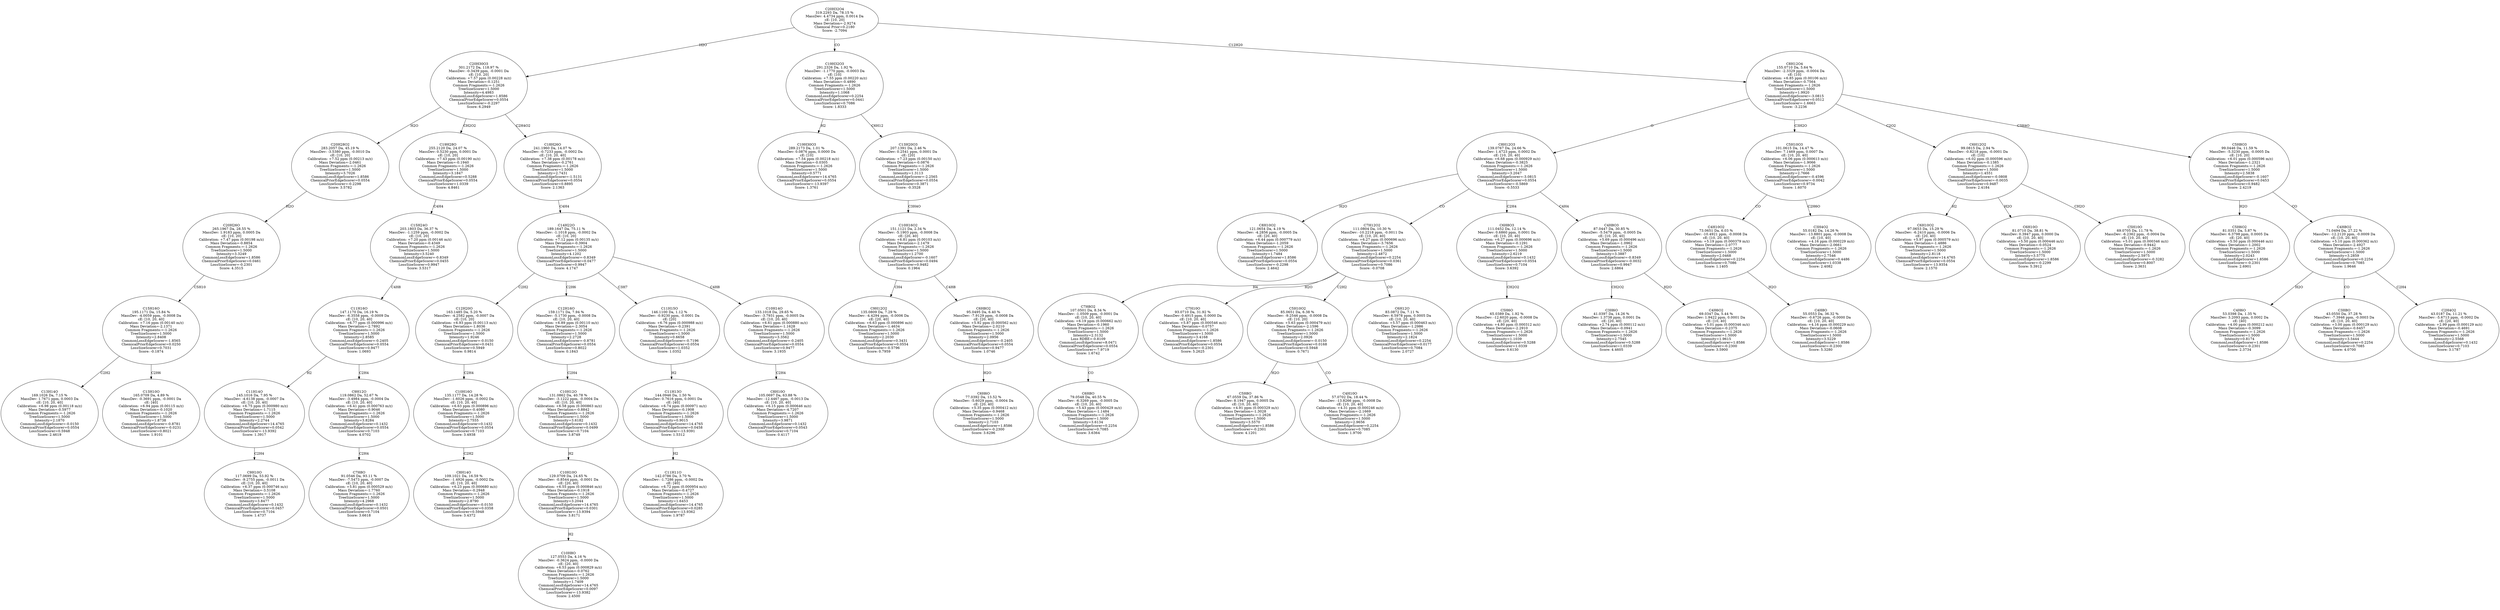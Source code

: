 strict digraph {
v1 [label="C13H14O\n169.1026 Da, 7.15 %\nMassDev: 1.7671 ppm, 0.0003 Da\ncE: [10, 20, 40]\nCalibration: +6.98 ppm (0.00118 m/z)\nMass Deviation=-0.5977\nCommon Fragments:=-1.2626\nTreeSizeScorer=1.5000\nIntensity=2.1870\nCommonLossEdgeScorer=-0.0150\nChemicalPriorEdgeScorer=0.0554\nLossSizeScorer=0.5948\nScore: 2.4619"];
v2 [label="C13H10O\n165.0709 Da, 4.89 %\nMassDev: -0.3691 ppm, -0.0001 Da\ncE: [40]\nCalibration: +6.94 ppm (0.00115 m/z)\nMass Deviation=-0.1020\nCommon Fragments:=-1.2626\nTreeSizeScorer=1.5000\nIntensity=1.8738\nCommonLossEdgeScorer=-0.8781\nChemicalPriorEdgeScorer=-0.0231\nLossSizeScorer=0.8021\nScore: 1.9101"];
v3 [label="C15H16O\n195.1171 Da, 15.84 %\nMassDev: -4.0059 ppm, -0.0008 Da\ncE: [10, 20, 40]\nCalibration: +7.16 ppm (0.00140 m/z)\nMass Deviation=-2.1371\nCommon Fragments:=-1.2626\nTreeSizeScorer=1.5000\nIntensity=2.8408\nCommonLossEdgeScorer=-1.8565\nChemicalPriorEdgeScorer=0.0250\nLossSizeScorer=0.7031\nScore: -0.1874"];
v4 [label="C20H26O\n265.1967 Da, 28.55 %\nMassDev: 1.9183 ppm, 0.0005 Da\ncE: [10, 20]\nCalibration: +7.47 ppm (0.00198 m/z)\nMass Deviation=-0.8854\nCommon Fragments:=-1.2626\nTreeSizeScorer=1.5000\nIntensity=3.3249\nCommonLossEdgeScorer=1.8586\nChemicalPriorEdgeScorer=0.0461\nLossSizeScorer=-0.2301\nScore: 4.3515"];
v5 [label="C20H28O2\n283.2057 Da, 45.19 %\nMassDev: -3.5380 ppm, -0.0010 Da\ncE: [10, 20]\nCalibration: +7.52 ppm (0.00213 m/z)\nMass Deviation=-2.0461\nCommon Fragments:=-1.2626\nTreeSizeScorer=1.5000\nIntensity=3.7026\nCommonLossEdgeScorer=1.8586\nChemicalPriorEdgeScorer=0.0554\nLossSizeScorer=-0.2298\nScore: 3.5782"];
v6 [label="C9H10O\n117.0699 Da, 53.92 %\nMassDev: -9.2755 ppm, -0.0011 Da\ncE: [10, 20, 40]\nCalibration: +6.37 ppm (0.000746 m/z)\nMass Deviation=-3.5108\nCommon Fragments:=-1.2626\nTreeSizeScorer=1.5000\nIntensity=3.8477\nCommonLossEdgeScorer=0.1432\nChemicalPriorEdgeScorer=0.0457\nLossSizeScorer=0.7104\nScore: 1.4737"];
v7 [label="C11H14O\n145.1016 Da, 7.95 %\nMassDev: -4.6138 ppm, -0.0007 Da\ncE: [10, 20, 40]\nCalibration: +6.75 ppm (0.000980 m/z)\nMass Deviation=-1.7115\nCommon Fragments:=-1.2626\nTreeSizeScorer=1.5000\nIntensity=2.2744\nCommonLossEdgeScorer=14.4765\nChemicalPriorEdgeScorer=0.0542\nLossSizeScorer=-13.9392\nScore: 1.3917"];
v8 [label="C7H8O\n91.0546 Da, 93.11 %\nMassDev: -7.5473 ppm, -0.0007 Da\ncE: [10, 20, 40]\nCalibration: +5.81 ppm (0.000529 m/z)\nMass Deviation=-1.7760\nCommon Fragments:=-1.2626\nTreeSizeScorer=1.5000\nIntensity=4.2968\nCommonLossEdgeScorer=0.1432\nChemicalPriorEdgeScorer=0.0501\nLossSizeScorer=0.7104\nScore: 3.6618"];
v9 [label="C9H12O\n119.0862 Da, 52.67 %\nMassDev: -3.4984 ppm, -0.0004 Da\ncE: [10, 20, 40]\nCalibration: +6.41 ppm (0.000763 m/z)\nMass Deviation=-0.9046\nCommon Fragments:=-1.2626\nTreeSizeScorer=1.5000\nIntensity=3.8284\nCommonLossEdgeScorer=0.1432\nChemicalPriorEdgeScorer=0.0554\nLossSizeScorer=0.7103\nScore: 4.0702"];
v10 [label="C11H16O\n147.1170 Da, 16.19 %\nMassDev: -6.3558 ppm, -0.0009 Da\ncE: [10, 20, 40]\nCalibration: +6.77 ppm (0.000996 m/z)\nMass Deviation=-2.7892\nCommon Fragments:=-1.2626\nTreeSizeScorer=1.5000\nIntensity=2.8585\nCommonLossEdgeScorer=-0.2405\nChemicalPriorEdgeScorer=0.0554\nLossSizeScorer=0.9477\nScore: 1.0693"];
v11 [label="C15H24O\n203.1803 Da, 36.37 %\nMassDev: -1.1259 ppm, -0.0002 Da\ncE: [10, 20]\nCalibration: +7.20 ppm (0.00146 m/z)\nMass Deviation=-0.4349\nCommon Fragments:=-1.2626\nTreeSizeScorer=1.5000\nIntensity=3.5240\nCommonLossEdgeScorer=-0.8349\nChemicalPriorEdgeScorer=0.0455\nLossSizeScorer=0.9947\nScore: 3.5317"];
v12 [label="C19H28O\n255.2120 Da, 24.07 %\nMassDev: 0.5230 ppm, 0.0001 Da\ncE: [10, 20]\nCalibration: +7.43 ppm (0.00190 m/z)\nMass Deviation=-0.1940\nCommon Fragments:=-1.2626\nTreeSizeScorer=1.5000\nIntensity=3.1847\nCommonLossEdgeScorer=0.5288\nChemicalPriorEdgeScorer=0.0554\nLossSizeScorer=1.0339\nScore: 4.8461"];
v13 [label="C8H14O\n109.1021 Da, 16.59 %\nMassDev: -1.4926 ppm, -0.0002 Da\ncE: [10, 20, 40]\nCalibration: +6.23 ppm (0.000680 m/z)\nMass Deviation=-0.2948\nCommon Fragments:=-1.2626\nTreeSizeScorer=1.5000\nIntensity=2.8790\nCommonLossEdgeScorer=-0.0150\nChemicalPriorEdgeScorer=0.0358\nLossSizeScorer=0.5948\nScore: 3.4372"];
v14 [label="C10H16O\n135.1177 Da, 14.28 %\nMassDev: -1.6026 ppm, -0.0002 Da\ncE: [10, 20, 40]\nCalibration: +6.63 ppm (0.000896 m/z)\nMass Deviation=-0.4080\nCommon Fragments:=-1.2626\nTreeSizeScorer=1.5000\nIntensity=2.7555\nCommonLossEdgeScorer=0.1432\nChemicalPriorEdgeScorer=0.0554\nLossSizeScorer=0.7103\nScore: 3.4938"];
v15 [label="C12H20O\n163.1485 Da, 5.20 %\nMassDev: -4.2582 ppm, -0.0007 Da\ncE: [10, 20]\nCalibration: +6.93 ppm (0.00113 m/z)\nMass Deviation=-1.8036\nCommon Fragments:=-1.2626\nTreeSizeScorer=1.5000\nIntensity=1.9246\nCommonLossEdgeScorer=-0.0150\nChemicalPriorEdgeScorer=0.0431\nLossSizeScorer=0.5949\nScore: 0.9814"];
v16 [label="C10H8O\n127.0553 Da, 4.16 %\nMassDev: -0.3624 ppm, -0.0000 Da\ncE: [20, 40]\nCalibration: +6.53 ppm (0.000829 m/z)\nMass Deviation=-0.0762\nCommon Fragments:=-1.2626\nTreeSizeScorer=1.5000\nIntensity=1.7409\nCommonLossEdgeScorer=14.4765\nChemicalPriorEdgeScorer=0.0097\nLossSizeScorer=-13.9382\nScore: 2.4500"];
v17 [label="C10H10O\n129.0709 Da, 24.65 %\nMassDev: -0.8544 ppm, -0.0001 Da\ncE: [20, 40]\nCalibration: +6.55 ppm (0.000846 m/z)\nMass Deviation=-0.1918\nCommon Fragments:=-1.2626\nTreeSizeScorer=1.5000\nIntensity=3.2044\nCommonLossEdgeScorer=14.4765\nChemicalPriorEdgeScorer=0.0301\nLossSizeScorer=-13.9394\nScore: 3.8171"];
v18 [label="C10H12O\n131.0862 Da, 40.78 %\nMassDev: -3.1222 ppm, -0.0004 Da\ncE: [10, 20, 40]\nCalibration: +6.58 ppm (0.000863 m/z)\nMass Deviation=-0.8842\nCommon Fragments:=-1.2626\nTreeSizeScorer=1.5000\nIntensity=3.6182\nCommonLossEdgeScorer=0.1432\nChemicalPriorEdgeScorer=0.0499\nLossSizeScorer=0.7104\nScore: 3.8749"];
v19 [label="C12H16O\n159.1171 Da, 7.94 %\nMassDev: -5.1730 ppm, -0.0008 Da\ncE: [10, 20, 40]\nCalibration: +6.89 ppm (0.00110 m/z)\nMass Deviation=-2.3054\nCommon Fragments:=-1.2626\nTreeSizeScorer=1.5000\nIntensity=2.2728\nCommonLossEdgeScorer=-0.8781\nChemicalPriorEdgeScorer=0.0554\nLossSizeScorer=0.8022\nScore: 0.1843"];
v20 [label="C11H11O\n142.0786 Da, 3.70 %\nMassDev: -1.7286 ppm, -0.0002 Da\ncE: [40]\nCalibration: +6.72 ppm (0.000954 m/z)\nMass Deviation=-0.4727\nCommon Fragments:=-1.2626\nTreeSizeScorer=1.5000\nIntensity=1.6453\nCommonLossEdgeScorer=14.4765\nChemicalPriorEdgeScorer=0.0285\nLossSizeScorer=-13.9362\nScore: 1.9787"];
v21 [label="C11H13O\n144.0946 Da, 1.50 %\nMassDev: 0.7616 ppm, 0.0001 Da\ncE: [40]\nCalibration: +6.74 ppm (0.000971 m/z)\nMass Deviation=-0.1908\nCommon Fragments:=-1.2626\nTreeSizeScorer=1.5000\nIntensity=0.9015\nCommonLossEdgeScorer=14.4765\nChemicalPriorEdgeScorer=0.0458\nLossSizeScorer=-13.9391\nScore: 1.5312"];
v22 [label="C11H15O\n146.1100 Da, 1.12 %\nMassDev: -0.9230 ppm, -0.0001 Da\ncE: [20]\nCalibration: +6.76 ppm (0.000988 m/z)\nMass Deviation=-0.2391\nCommon Fragments:=-1.2626\nTreeSizeScorer=1.5000\nIntensity=0.6658\nCommonLossEdgeScorer=-0.7196\nChemicalPriorEdgeScorer=0.0554\nLossSizeScorer=1.0352\nScore: 1.0352"];
v23 [label="C8H10O\n105.0697 Da, 63.88 %\nMassDev: -12.4467 ppm, -0.0013 Da\ncE: [10, 20, 40]\nCalibration: +6.15 ppm (0.000646 m/z)\nMass Deviation=-4.7207\nCommon Fragments:=-1.2626\nTreeSizeScorer=1.5000\nIntensity=3.9871\nCommonLossEdgeScorer=0.1432\nChemicalPriorEdgeScorer=0.0543\nLossSizeScorer=0.7104\nScore: 0.4117"];
v24 [label="C10H14O\n133.1018 Da, 29.65 %\nMassDev: -3.7931 ppm, -0.0005 Da\ncE: [10, 20, 40]\nCalibration: +6.61 ppm (0.000880 m/z)\nMass Deviation=-1.1628\nCommon Fragments:=-1.2626\nTreeSizeScorer=1.5000\nIntensity=3.3562\nCommonLossEdgeScorer=-0.2405\nChemicalPriorEdgeScorer=0.0554\nLossSizeScorer=0.9477\nScore: 3.1935"];
v25 [label="C14H22O\n189.1647 Da, 75.11 %\nMassDev: -1.1018 ppm, -0.0002 Da\ncE: [10, 20]\nCalibration: +7.12 ppm (0.00135 m/z)\nMass Deviation=-0.3904\nCommon Fragments:=-1.2626\nTreeSizeScorer=1.5000\nIntensity=4.1202\nCommonLossEdgeScorer=-0.8349\nChemicalPriorEdgeScorer=0.0477\nLossSizeScorer=0.9947\nScore: 4.1747"];
v26 [label="C18H26O\n241.1960 Da, 14.07 %\nMassDev: -0.7233 ppm, -0.0002 Da\ncE: [10, 20, 40]\nCalibration: +7.38 ppm (0.00178 m/z)\nMass Deviation=-0.2761\nCommon Fragments:=-1.2626\nTreeSizeScorer=1.5000\nIntensity=2.7431\nCommonLossEdgeScorer=-1.5131\nChemicalPriorEdgeScorer=0.0554\nLossSizeScorer=0.8895\nScore: 2.1363"];
v27 [label="C20H30O3\n301.2172 Da, 118.97 %\nMassDev: -0.3439 ppm, -0.0001 Da\ncE: [10, 20]\nCalibration: +7.57 ppm (0.00228 m/z)\nMass Deviation=-0.1251\nCommon Fragments:=-1.2626\nTreeSizeScorer=1.5000\nIntensity=4.4983\nCommonLossEdgeScorer=1.8586\nChemicalPriorEdgeScorer=0.0554\nLossSizeScorer=-0.2297\nScore: 6.2949"];
v28 [label="C19H30O3\n289.2173 Da, 1.01 %\nMassDev: 0.0876 ppm, 0.0000 Da\ncE: [10]\nCalibration: +7.54 ppm (0.00218 m/z)\nMass Deviation=-0.0305\nCommon Fragments:=-1.2626\nTreeSizeScorer=1.5000\nIntensity=0.5771\nCommonLossEdgeScorer=14.4765\nChemicalPriorEdgeScorer=0.0554\nLossSizeScorer=-13.9397\nScore: 1.3761"];
v29 [label="C9H12O2\n135.0809 Da, 7.29 %\nMassDev: -4.4294 ppm, -0.0006 Da\ncE: [20, 40]\nCalibration: +6.63 ppm (0.000896 m/z)\nMass Deviation=-1.4634\nCommon Fragments:=-1.2626\nTreeSizeScorer=1.5000\nIntensity=2.2030\nCommonLossEdgeScorer=0.3431\nChemicalPriorEdgeScorer=0.0554\nLossSizeScorer=-0.5796\nScore: 0.7959"];
v30 [label="C6H6O\n77.0392 Da, 13.52 %\nMassDev: -5.6029 ppm, -0.0004 Da\ncE: [20, 40]\nCalibration: +5.35 ppm (0.000412 m/z)\nMass Deviation=-0.9468\nCommon Fragments:=-1.2626\nTreeSizeScorer=1.5000\nIntensity=2.7103\nCommonLossEdgeScorer=1.8586\nLossSizeScorer=-0.2300\nScore: 3.6296"];
v31 [label="C6H8O2\n95.0495 Da, 6.40 %\nMassDev: -7.9129 ppm, -0.0008 Da\ncE: [20, 40]\nCalibration: +5.92 ppm (0.000562 m/z)\nMass Deviation=-2.0210\nCommon Fragments:=-1.2626\nTreeSizeScorer=1.5000\nIntensity=2.0956\nCommonLossEdgeScorer=-0.2405\nChemicalPriorEdgeScorer=0.0554\nLossSizeScorer=0.9477\nScore: 1.0746"];
v32 [label="C10H16O2\n151.1121 Da, 2.34 %\nMassDev: -5.1903 ppm, -0.0008 Da\ncE: [20, 40]\nCalibration: +6.81 ppm (0.00103 m/z)\nMass Deviation=-2.1479\nCommon Fragments:=-1.2626\nTreeSizeScorer=1.5000\nIntensity=1.2700\nCommonLossEdgeScorer=-0.1607\nChemicalPriorEdgeScorer=0.0494\nLossSizeScorer=0.9482\nScore: 0.1964"];
v33 [label="C13H20O3\n207.1391 Da, 2.46 %\nMassDev: 0.2541 ppm, 0.0001 Da\ncE: [20]\nCalibration: +7.23 ppm (0.00150 m/z)\nMass Deviation=-0.0876\nCommon Fragments:=-1.2626\nTreeSizeScorer=1.5000\nIntensity=1.3113\nCommonLossEdgeScorer=-2.2565\nChemicalPriorEdgeScorer=0.0554\nLossSizeScorer=0.3871\nScore: -0.3528"];
v34 [label="C19H32O3\n291.2326 Da, 1.92 %\nMassDev: -1.1770 ppm, -0.0003 Da\ncE: [10]\nCalibration: +7.55 ppm (0.00220 m/z)\nMass Deviation=-0.4890\nCommon Fragments:=-1.2626\nTreeSizeScorer=1.5000\nIntensity=1.1068\nCommonLossEdgeScorer=0.2254\nChemicalPriorEdgeScorer=0.0441\nLossSizeScorer=0.7086\nScore: 1.8333"];
v35 [label="C8H10O2\n121.0654 Da, 4.19 %\nMassDev: -4.2856 ppm, -0.0005 Da\ncE: [20, 40]\nCalibration: +6.44 ppm (0.000779 m/z)\nMass Deviation=-1.2059\nCommon Fragments:=-1.2626\nTreeSizeScorer=1.5000\nIntensity=1.7484\nCommonLossEdgeScorer=1.8586\nChemicalPriorEdgeScorer=0.0554\nLossSizeScorer=-0.2298\nScore: 2.4642"];
v36 [label="C6H8O\n79.0548 Da, 40.55 %\nMassDev: -6.3269 ppm, -0.0005 Da\ncE: [10, 20, 40]\nCalibration: +5.43 ppm (0.000429 m/z)\nMass Deviation=-1.1484\nCommon Fragments:=-1.2626\nTreeSizeScorer=1.5000\nIntensity=3.6134\nCommonLossEdgeScorer=0.2254\nLossSizeScorer=0.7085\nScore: 3.6364"];
v37 [label="C7H8O2\n107.0501 Da, 8.34 %\nMassDev: -1.0509 ppm, -0.0001 Da\ncE: [10, 20, 40]\nCalibration: +6.19 ppm (0.000662 m/z)\nMass Deviation=-0.1960\nCommon Fragments:=-1.2626\nTreeSizeScorer=1.5000\nIntensity=2.3132\nLoss RDBE=-0.8109\nCommonLossEdgeScorer=8.0471\nChemicalPriorEdgeScorer=0.0554\nLossSizeScorer=-7.9719\nScore: 1.6742"];
v38 [label="C7H10O\n93.0710 Da, 31.92 %\nMassDev: 0.4915 ppm, 0.0000 Da\ncE: [10, 20, 40]\nCalibration: +5.87 ppm (0.000546 m/z)\nMass Deviation=-0.0757\nCommon Fragments:=-1.2626\nTreeSizeScorer=1.5000\nIntensity=3.4168\nCommonLossEdgeScorer=1.8586\nChemicalPriorEdgeScorer=0.0554\nLossSizeScorer=-0.2301\nScore: 5.2625"];
v39 [label="C5H8O\n67.0559 Da, 37.86 %\nMassDev: 8.1947 ppm, 0.0005 Da\ncE: [10, 20, 40]\nCalibration: +4.91 ppm (0.000329 m/z)\nMass Deviation=-1.3028\nCommon Fragments:=-1.2626\nTreeSizeScorer=1.5000\nIntensity=3.5570\nCommonLossEdgeScorer=1.8586\nLossSizeScorer=-0.2301\nScore: 4.1201"];
v40 [label="C4H10O\n57.0702 Da, 18.44 %\nMassDev: -13.8266 ppm, -0.0008 Da\ncE: [10, 20, 40]\nCalibration: +4.31 ppm (0.000246 m/z)\nMass Deviation=-2.1669\nCommon Fragments:=-1.2626\nTreeSizeScorer=1.5000\nIntensity=2.9656\nCommonLossEdgeScorer=0.2254\nLossSizeScorer=0.7085\nScore: 1.9700"];
v41 [label="C5H10O2\n85.0651 Da, 6.38 %\nMassDev: -9.2546 ppm, -0.0008 Da\ncE: [10, 20]\nCalibration: +5.63 ppm (0.000479 m/z)\nMass Deviation=-2.1596\nCommon Fragments:=-1.2626\nTreeSizeScorer=1.5000\nIntensity=2.0926\nCommonLossEdgeScorer=-0.0150\nChemicalPriorEdgeScorer=0.0168\nLossSizeScorer=0.5948\nScore: 0.7671"];
v42 [label="C6H12O\n83.0872 Da, 7.11 %\nMassDev: 6.5978 ppm, 0.0005 Da\ncE: [10, 20, 40]\nCalibration: +5.57 ppm (0.000463 m/z)\nMass Deviation=-1.2986\nCommon Fragments:=-1.2626\nTreeSizeScorer=1.5000\nIntensity=2.1824\nCommonLossEdgeScorer=0.2254\nChemicalPriorEdgeScorer=0.0177\nLossSizeScorer=0.7084\nScore: 2.0727"];
v43 [label="C7H12O2\n111.0804 Da, 10.30 %\nMassDev: -10.2218 ppm, -0.0011 Da\ncE: [10, 20, 40]\nCalibration: +6.27 ppm (0.000696 m/z)\nMass Deviation=-3.7656\nCommon Fragments:=-1.2626\nTreeSizeScorer=1.5000\nIntensity=2.4872\nCommonLossEdgeScorer=0.2254\nChemicalPriorEdgeScorer=0.0361\nLossSizeScorer=0.7086\nScore: -0.0708"];
v44 [label="C5H6O\n65.0389 Da, 1.92 %\nMassDev: -12.6020 ppm, -0.0008 Da\ncE: [20, 40]\nCalibration: +4.80 ppm (0.000312 m/z)\nMass Deviation=-2.2910\nCommon Fragments:=-1.2626\nTreeSizeScorer=1.5000\nIntensity=1.1039\nCommonLossEdgeScorer=0.5288\nLossSizeScorer=1.0339\nScore: 0.6130"];
v45 [label="C6H8O3\n111.0452 Da, 12.14 %\nMassDev: 0.6860 ppm, 0.0001 Da\ncE: [10, 20, 40]\nCalibration: +6.27 ppm (0.000696 m/z)\nMass Deviation=-0.1291\nCommon Fragments:=-1.2626\nTreeSizeScorer=1.5000\nIntensity=2.6219\nCommonLossEdgeScorer=0.1432\nChemicalPriorEdgeScorer=0.0554\nLossSizeScorer=0.7104\nScore: 3.6392"];
v46 [label="C3H6O\n41.0397 Da, 14.26 %\nMassDev: 1.3738 ppm, 0.0001 Da\ncE: [20, 40]\nCalibration: +2.74 ppm (0.000112 m/z)\nMass Deviation=-0.0941\nCommon Fragments:=-1.2626\nTreeSizeScorer=1.5000\nIntensity=2.7545\nCommonLossEdgeScorer=0.5288\nLossSizeScorer=1.0339\nScore: 4.4605"];
v47 [label="C4H6O2\n69.0347 Da, 5.44 %\nMassDev: 1.9422 ppm, 0.0001 Da\ncE: [10, 40]\nCalibration: +5.01 ppm (0.000346 m/z)\nMass Deviation=-0.2375\nCommon Fragments:=-1.2626\nTreeSizeScorer=1.5000\nIntensity=1.9615\nCommonLossEdgeScorer=1.8586\nLossSizeScorer=-0.2300\nScore: 3.5900"];
v48 [label="C4H8O3\n87.0447 Da, 30.85 %\nMassDev: -5.5479 ppm, -0.0005 Da\ncE: [10, 20, 40]\nCalibration: +5.69 ppm (0.000496 m/z)\nMass Deviation=-1.0962\nCommon Fragments:=-1.2626\nTreeSizeScorer=1.5000\nIntensity=3.3887\nCommonLossEdgeScorer=-0.8349\nChemicalPriorEdgeScorer=-0.0032\nLossSizeScorer=0.9947\nScore: 2.6864"];
v49 [label="C8H12O3\n139.0767 Da, 24.66 %\nMassDev: 1.4723 ppm, 0.0002 Da\ncE: [10, 20, 40]\nCalibration: +6.68 ppm (0.000929 m/z)\nMass Deviation=-0.3825\nCommon Fragments:=-1.2626\nTreeSizeScorer=1.5000\nIntensity=3.2047\nCommonLossEdgeScorer=-3.0815\nChemicalPriorEdgeScorer=0.0554\nLossSizeScorer=-0.5869\nScore: -0.5533"];
v50 [label="C4H8O\n55.0553 Da, 36.32 %\nMassDev: -0.6726 ppm, -0.0000 Da\ncE: [10, 20, 40]\nCalibration: +4.16 ppm (0.000229 m/z)\nMass Deviation=-0.0608\nCommon Fragments:=-1.2626\nTreeSizeScorer=1.5000\nIntensity=3.5229\nCommonLossEdgeScorer=1.8586\nLossSizeScorer=-0.2300\nScore: 5.3280"];
v51 [label="C4H10O2\n73.0651 Da, 6.03 %\nMassDev: -10.4921 ppm, -0.0008 Da\ncE: [10, 20, 40]\nCalibration: +5.19 ppm (0.000379 m/z)\nMass Deviation=-2.0777\nCommon Fragments:=-1.2626\nTreeSizeScorer=1.5000\nIntensity=2.0468\nCommonLossEdgeScorer=0.2254\nLossSizeScorer=0.7086\nScore: 1.1405"];
v52 [label="C3H4O2\n55.0182 Da, 14.26 %\nMassDev: -13.8801 ppm, -0.0008 Da\ncE: [10, 40]\nCalibration: +4.16 ppm (0.000229 m/z)\nMass Deviation=-2.0661\nCommon Fragments:=-1.2626\nTreeSizeScorer=1.5000\nIntensity=2.7546\nCommonLossEdgeScorer=0.4486\nLossSizeScorer=1.0338\nScore: 2.4082"];
v53 [label="C5H10O3\n101.0615 Da, 14.47 %\nMassDev: 7.1469 ppm, 0.0007 Da\ncE: [10, 20, 40]\nCalibration: +6.06 ppm (0.000613 m/z)\nMass Deviation=-1.9066\nCommon Fragments:=-1.2626\nTreeSizeScorer=1.5000\nIntensity=2.7666\nCommonLossEdgeScorer=-0.4596\nChemicalPriorEdgeScorer=-0.0042\nLossSizeScorer=0.9734\nScore: 1.6070"];
v54 [label="C6H10O2\n97.0653 Da, 15.29 %\nMassDev: -6.2410 ppm, -0.0006 Da\ncE: [20, 40]\nCalibration: +5.97 ppm (0.000579 m/z)\nMass Deviation=-1.4886\nCommon Fragments:=-1.2626\nTreeSizeScorer=1.5000\nIntensity=2.8118\nCommonLossEdgeScorer=14.4765\nChemicalPriorEdgeScorer=0.0554\nLossSizeScorer=-13.9354\nScore: 2.1570"];
v55 [label="C6H10O\n81.0710 Da, 38.81 %\nMassDev: 0.3947 ppm, 0.0000 Da\ncE: [10, 20, 40]\nCalibration: +5.50 ppm (0.000446 m/z)\nMass Deviation=-0.0524\nCommon Fragments:=-1.2626\nTreeSizeScorer=1.5000\nIntensity=3.5775\nCommonLossEdgeScorer=1.8586\nLossSizeScorer=-0.2299\nScore: 5.3912"];
v56 [label="C5H10O\n69.0705 Da, 11.78 %\nMassDev: -6.2362 ppm, -0.0004 Da\ncE: [10, 20, 40]\nCalibration: +5.01 ppm (0.000346 m/z)\nMass Deviation=-0.9442\nCommon Fragments:=-1.2626\nTreeSizeScorer=1.5000\nIntensity=2.5975\nCommonLossEdgeScorer=-0.3282\nLossSizeScorer=0.8007\nScore: 2.3631"];
v57 [label="C6H12O2\n99.0815 Da, 2.94 %\nMassDev: -0.8218 ppm, -0.0001 Da\ncE: [10]\nCalibration: +6.02 ppm (0.000596 m/z)\nMass Deviation=-0.1385\nCommon Fragments:=-1.2626\nTreeSizeScorer=1.5000\nIntensity=1.4551\nCommonLossEdgeScorer=-0.0808\nChemicalPriorEdgeScorer=-0.0035\nLossSizeScorer=0.9487\nScore: 2.4184"];
v58 [label="C5H6O2\n81.0351 Da, 5.87 %\nMassDev: 6.3798 ppm, 0.0005 Da\ncE: [20, 40]\nCalibration: +5.50 ppm (0.000446 m/z)\nMass Deviation=-1.2002\nCommon Fragments:=-1.2626\nTreeSizeScorer=1.5000\nIntensity=2.0243\nCommonLossEdgeScorer=1.8586\nLossSizeScorer=-0.2301\nScore: 2.6901"];
v59 [label="C4H6O\n53.0398 Da, 1.35 %\nMassDev: 3.2093 ppm, 0.0002 Da\ncE: [40]\nCalibration: +4.00 ppm (0.000212 m/z)\nMass Deviation=-0.3099\nCommon Fragments:=-1.2626\nTreeSizeScorer=1.5000\nIntensity=0.8174\nCommonLossEdgeScorer=1.8586\nLossSizeScorer=-0.2301\nScore: 2.3734"];
v60 [label="C3H8O\n43.0550 Da, 37.28 %\nMassDev: -7.3946 ppm, -0.0003 Da\ncE: [10, 20, 40]\nCalibration: +3.00 ppm (0.000129 m/z)\nMass Deviation=-0.6457\nCommon Fragments:=-1.2626\nTreeSizeScorer=1.5000\nIntensity=3.5444\nCommonLossEdgeScorer=0.2254\nLossSizeScorer=0.7085\nScore: 4.0700"];
v61 [label="C2H4O2\n43.0187 Da, 11.21 %\nMassDev: -5.6713 ppm, -0.0002 Da\ncE: [20, 40]\nCalibration: +2.99 ppm (0.000129 m/z)\nMass Deviation=-0.4691\nCommon Fragments:=-1.2626\nTreeSizeScorer=1.5000\nIntensity=2.5568\nCommonLossEdgeScorer=0.1432\nLossSizeScorer=0.7103\nScore: 3.1787"];
v62 [label="C4H8O2\n71.0494 Da, 27.22 %\nMassDev: -12.2120 ppm, -0.0009 Da\ncE: [10, 20, 40]\nCalibration: +5.10 ppm (0.000362 m/z)\nMass Deviation=-2.4927\nCommon Fragments:=-1.2626\nTreeSizeScorer=1.5000\nIntensity=3.2859\nCommonLossEdgeScorer=0.2254\nLossSizeScorer=0.7085\nScore: 1.9646"];
v63 [label="C5H8O3\n99.0446 Da, 11.59 %\nMassDev: -5.3230 ppm, -0.0005 Da\ncE: [10, 20]\nCalibration: +6.01 ppm (0.000596 m/z)\nMass Deviation=-1.2321\nCommon Fragments:=-1.2626\nTreeSizeScorer=1.5000\nIntensity=2.5838\nCommonLossEdgeScorer=-0.1607\nChemicalPriorEdgeScorer=0.0453\nLossSizeScorer=0.9482\nScore: 2.4219"];
v64 [label="C8H12O4\n155.0710 Da, 5.64 %\nMassDev: -2.3329 ppm, -0.0004 Da\ncE: [10]\nCalibration: +6.85 ppm (0.00106 m/z)\nMass Deviation=-0.7564\nCommon Fragments:=-1.2626\nTreeSizeScorer=1.5000\nIntensity=1.9920\nCommonLossEdgeScorer=-3.0815\nChemicalPriorEdgeScorer=0.0512\nLossSizeScorer=-1.6663\nScore: -3.2236"];
v65 [label="C20H32O4\n319.2293 Da, 78.15 %\nMassDev: 4.4734 ppm, 0.0014 Da\ncE: [10, 20]\nMass Deviation=-2.9274\nChemical Prior=0.2180\nScore: -2.7094"];
v3 -> v1 [label="C2H2"];
v3 -> v2 [label="C2H6"];
v4 -> v3 [label="C5H10"];
v5 -> v4 [label="H2O"];
v27 -> v5 [label="H2O"];
v7 -> v6 [label="C2H4"];
v10 -> v7 [label="H2"];
v9 -> v8 [label="C2H4"];
v10 -> v9 [label="C2H4"];
v11 -> v10 [label="C4H8"];
v12 -> v11 [label="C4H4"];
v27 -> v12 [label="CH2O2"];
v14 -> v13 [label="C2H2"];
v15 -> v14 [label="C2H4"];
v25 -> v15 [label="C2H2"];
v17 -> v16 [label="H2"];
v18 -> v17 [label="H2"];
v19 -> v18 [label="C2H4"];
v25 -> v19 [label="C2H6"];
v21 -> v20 [label="H2"];
v22 -> v21 [label="H2"];
v25 -> v22 [label="C3H7"];
v24 -> v23 [label="C2H4"];
v25 -> v24 [label="C4H8"];
v26 -> v25 [label="C4H4"];
v27 -> v26 [label="C2H4O2"];
v65 -> v27 [label="H2O"];
v34 -> v28 [label="H2"];
v32 -> v29 [label="CH4"];
v31 -> v30 [label="H2O"];
v32 -> v31 [label="C4H8"];
v33 -> v32 [label="C3H4O"];
v34 -> v33 [label="C6H12"];
v65 -> v34 [label="CO"];
v49 -> v35 [label="H2O"];
v37 -> v36 [label="CO"];
v43 -> v37 [label="H4"];
v43 -> v38 [label="H2O"];
v41 -> v39 [label="H2O"];
v41 -> v40 [label="CO"];
v43 -> v41 [label="C2H2"];
v43 -> v42 [label="CO"];
v49 -> v43 [label="CO"];
v45 -> v44 [label="CH2O2"];
v49 -> v45 [label="C2H4"];
v48 -> v46 [label="CH2O2"];
v48 -> v47 [label="H2O"];
v49 -> v48 [label="C4H4"];
v64 -> v49 [label="O"];
v51 -> v50 [label="H2O"];
v53 -> v51 [label="CO"];
v53 -> v52 [label="C2H6O"];
v64 -> v53 [label="C3H2O"];
v57 -> v54 [label="H2"];
v57 -> v55 [label="H2O"];
v57 -> v56 [label="CH2O"];
v64 -> v57 [label="C2O2"];
v63 -> v58 [label="H2O"];
v62 -> v59 [label="H2O"];
v62 -> v60 [label="CO"];
v62 -> v61 [label="C2H4"];
v63 -> v62 [label="CO"];
v64 -> v63 [label="C3H4O"];
v65 -> v64 [label="C12H20"];
}